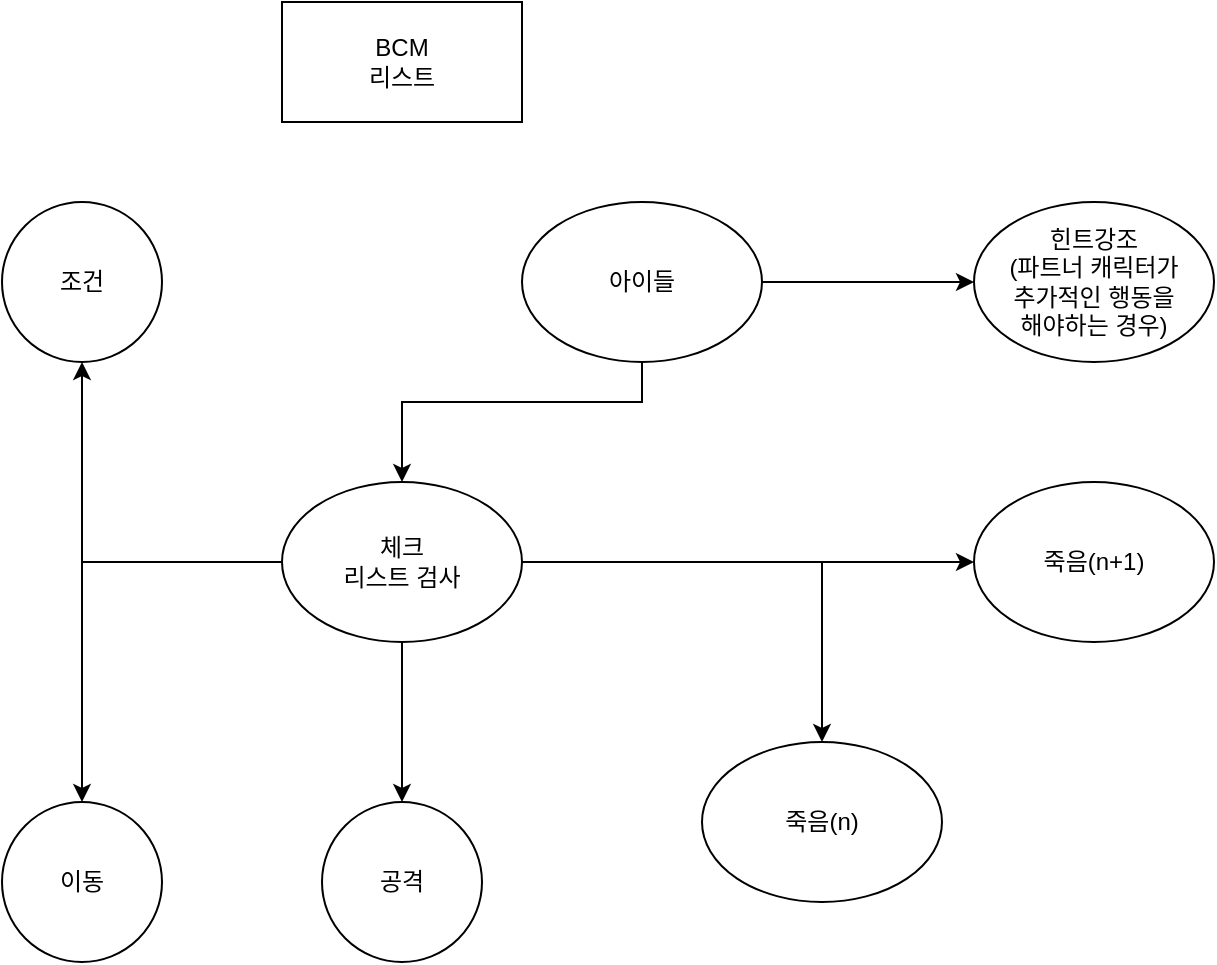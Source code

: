 <mxfile version="24.7.7">
  <diagram name="페이지-1" id="tLT-E5NS8Bwi0kEqTb6o">
    <mxGraphModel dx="1144" dy="745" grid="1" gridSize="10" guides="1" tooltips="1" connect="1" arrows="1" fold="1" page="1" pageScale="1" pageWidth="827" pageHeight="1169" math="0" shadow="0">
      <root>
        <mxCell id="0" />
        <mxCell id="1" parent="0" />
        <mxCell id="Q2h5KcTOnwmNEDswmsp0-9" style="edgeStyle=orthogonalEdgeStyle;rounded=0;orthogonalLoop=1;jettySize=auto;html=1;" edge="1" parent="1" source="Q2h5KcTOnwmNEDswmsp0-1" target="Q2h5KcTOnwmNEDswmsp0-7">
          <mxGeometry relative="1" as="geometry" />
        </mxCell>
        <mxCell id="Q2h5KcTOnwmNEDswmsp0-18" style="edgeStyle=orthogonalEdgeStyle;rounded=0;orthogonalLoop=1;jettySize=auto;html=1;" edge="1" parent="1" source="Q2h5KcTOnwmNEDswmsp0-1" target="Q2h5KcTOnwmNEDswmsp0-2">
          <mxGeometry relative="1" as="geometry">
            <Array as="points">
              <mxPoint x="340" y="220" />
              <mxPoint x="220" y="220" />
            </Array>
          </mxGeometry>
        </mxCell>
        <mxCell id="Q2h5KcTOnwmNEDswmsp0-1" value="아이들" style="ellipse;whiteSpace=wrap;html=1;" vertex="1" parent="1">
          <mxGeometry x="280" y="120" width="120" height="80" as="geometry" />
        </mxCell>
        <mxCell id="Q2h5KcTOnwmNEDswmsp0-14" style="edgeStyle=orthogonalEdgeStyle;rounded=0;orthogonalLoop=1;jettySize=auto;html=1;" edge="1" parent="1" source="Q2h5KcTOnwmNEDswmsp0-2" target="Q2h5KcTOnwmNEDswmsp0-4">
          <mxGeometry relative="1" as="geometry" />
        </mxCell>
        <mxCell id="Q2h5KcTOnwmNEDswmsp0-15" style="edgeStyle=orthogonalEdgeStyle;rounded=0;orthogonalLoop=1;jettySize=auto;html=1;" edge="1" parent="1" source="Q2h5KcTOnwmNEDswmsp0-2" target="Q2h5KcTOnwmNEDswmsp0-3">
          <mxGeometry relative="1" as="geometry" />
        </mxCell>
        <mxCell id="Q2h5KcTOnwmNEDswmsp0-33" style="edgeStyle=orthogonalEdgeStyle;rounded=0;orthogonalLoop=1;jettySize=auto;html=1;" edge="1" parent="1" source="Q2h5KcTOnwmNEDswmsp0-2" target="Q2h5KcTOnwmNEDswmsp0-32">
          <mxGeometry relative="1" as="geometry" />
        </mxCell>
        <mxCell id="Q2h5KcTOnwmNEDswmsp0-34" style="edgeStyle=orthogonalEdgeStyle;rounded=0;orthogonalLoop=1;jettySize=auto;html=1;" edge="1" parent="1" source="Q2h5KcTOnwmNEDswmsp0-2" target="Q2h5KcTOnwmNEDswmsp0-5">
          <mxGeometry relative="1" as="geometry" />
        </mxCell>
        <mxCell id="Q2h5KcTOnwmNEDswmsp0-35" style="edgeStyle=orthogonalEdgeStyle;rounded=0;orthogonalLoop=1;jettySize=auto;html=1;" edge="1" parent="1" source="Q2h5KcTOnwmNEDswmsp0-2" target="Q2h5KcTOnwmNEDswmsp0-6">
          <mxGeometry relative="1" as="geometry" />
        </mxCell>
        <mxCell id="Q2h5KcTOnwmNEDswmsp0-2" value="체크&lt;div&gt;리스트 검사&lt;/div&gt;" style="ellipse;whiteSpace=wrap;html=1;" vertex="1" parent="1">
          <mxGeometry x="160" y="260" width="120" height="80" as="geometry" />
        </mxCell>
        <mxCell id="Q2h5KcTOnwmNEDswmsp0-3" value="죽음(n)" style="ellipse;whiteSpace=wrap;html=1;" vertex="1" parent="1">
          <mxGeometry x="370" y="390" width="120" height="80" as="geometry" />
        </mxCell>
        <mxCell id="Q2h5KcTOnwmNEDswmsp0-4" value="죽음(n+1)" style="ellipse;whiteSpace=wrap;html=1;" vertex="1" parent="1">
          <mxGeometry x="506" y="260" width="120" height="80" as="geometry" />
        </mxCell>
        <mxCell id="Q2h5KcTOnwmNEDswmsp0-5" value="이동" style="ellipse;whiteSpace=wrap;html=1;aspect=fixed;" vertex="1" parent="1">
          <mxGeometry x="20" y="420" width="80" height="80" as="geometry" />
        </mxCell>
        <mxCell id="Q2h5KcTOnwmNEDswmsp0-6" value="공격" style="ellipse;whiteSpace=wrap;html=1;aspect=fixed;" vertex="1" parent="1">
          <mxGeometry x="180" y="420" width="80" height="80" as="geometry" />
        </mxCell>
        <mxCell id="Q2h5KcTOnwmNEDswmsp0-7" value="힌트강조&lt;div&gt;(파트너 캐릭터가&lt;/div&gt;&lt;div&gt;추가적인 행동을&lt;/div&gt;&lt;div&gt;해야하는 경우)&lt;/div&gt;" style="ellipse;whiteSpace=wrap;html=1;" vertex="1" parent="1">
          <mxGeometry x="506" y="120" width="120" height="80" as="geometry" />
        </mxCell>
        <mxCell id="Q2h5KcTOnwmNEDswmsp0-32" value="조건" style="ellipse;whiteSpace=wrap;html=1;aspect=fixed;" vertex="1" parent="1">
          <mxGeometry x="20" y="120" width="80" height="80" as="geometry" />
        </mxCell>
        <mxCell id="Q2h5KcTOnwmNEDswmsp0-36" value="BCM&lt;div&gt;리스트&lt;/div&gt;" style="rounded=0;whiteSpace=wrap;html=1;" vertex="1" parent="1">
          <mxGeometry x="160" y="20" width="120" height="60" as="geometry" />
        </mxCell>
      </root>
    </mxGraphModel>
  </diagram>
</mxfile>
